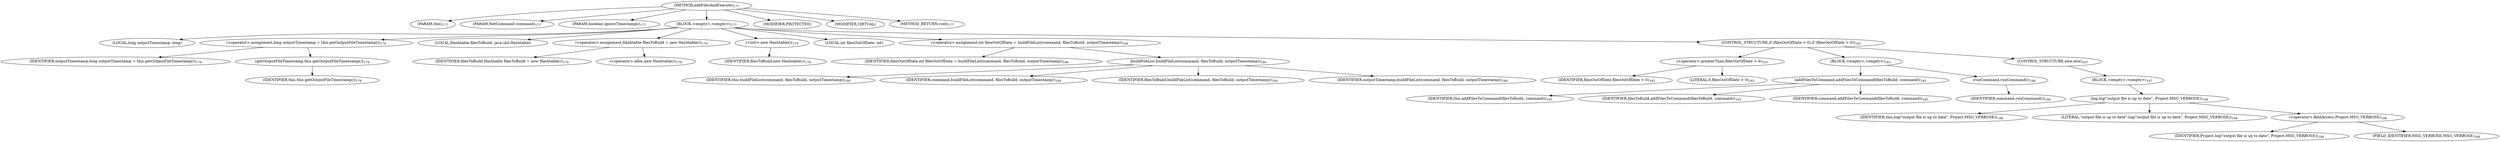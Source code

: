 digraph "addFilesAndExecute" {  
"267" [label = <(METHOD,addFilesAndExecute)<SUB>177</SUB>> ]
"24" [label = <(PARAM,this)<SUB>177</SUB>> ]
"268" [label = <(PARAM,NetCommand command)<SUB>177</SUB>> ]
"269" [label = <(PARAM,boolean ignoreTimestamps)<SUB>177</SUB>> ]
"270" [label = <(BLOCK,&lt;empty&gt;,&lt;empty&gt;)<SUB>177</SUB>> ]
"271" [label = <(LOCAL,long outputTimestamp: long)> ]
"272" [label = <(&lt;operator&gt;.assignment,long outputTimestamp = this.getOutputFileTimestamp())<SUB>178</SUB>> ]
"273" [label = <(IDENTIFIER,outputTimestamp,long outputTimestamp = this.getOutputFileTimestamp())<SUB>178</SUB>> ]
"274" [label = <(getOutputFileTimestamp,this.getOutputFileTimestamp())<SUB>178</SUB>> ]
"23" [label = <(IDENTIFIER,this,this.getOutputFileTimestamp())<SUB>178</SUB>> ]
"26" [label = <(LOCAL,Hashtable filesToBuild: java.util.Hashtable)> ]
"275" [label = <(&lt;operator&gt;.assignment,Hashtable filesToBuild = new Hashtable())<SUB>179</SUB>> ]
"276" [label = <(IDENTIFIER,filesToBuild,Hashtable filesToBuild = new Hashtable())<SUB>179</SUB>> ]
"277" [label = <(&lt;operator&gt;.alloc,new Hashtable())<SUB>179</SUB>> ]
"278" [label = <(&lt;init&gt;,new Hashtable())<SUB>179</SUB>> ]
"25" [label = <(IDENTIFIER,filesToBuild,new Hashtable())<SUB>179</SUB>> ]
"279" [label = <(LOCAL,int filesOutOfDate: int)> ]
"280" [label = <(&lt;operator&gt;.assignment,int filesOutOfDate = buildFileList(command, filesToBuild, outputTimestamp))<SUB>180</SUB>> ]
"281" [label = <(IDENTIFIER,filesOutOfDate,int filesOutOfDate = buildFileList(command, filesToBuild, outputTimestamp))<SUB>180</SUB>> ]
"282" [label = <(buildFileList,buildFileList(command, filesToBuild, outputTimestamp))<SUB>180</SUB>> ]
"27" [label = <(IDENTIFIER,this,buildFileList(command, filesToBuild, outputTimestamp))<SUB>180</SUB>> ]
"283" [label = <(IDENTIFIER,command,buildFileList(command, filesToBuild, outputTimestamp))<SUB>180</SUB>> ]
"284" [label = <(IDENTIFIER,filesToBuild,buildFileList(command, filesToBuild, outputTimestamp))<SUB>180</SUB>> ]
"285" [label = <(IDENTIFIER,outputTimestamp,buildFileList(command, filesToBuild, outputTimestamp))<SUB>180</SUB>> ]
"286" [label = <(CONTROL_STRUCTURE,if (filesOutOfDate &gt; 0),if (filesOutOfDate &gt; 0))<SUB>183</SUB>> ]
"287" [label = <(&lt;operator&gt;.greaterThan,filesOutOfDate &gt; 0)<SUB>183</SUB>> ]
"288" [label = <(IDENTIFIER,filesOutOfDate,filesOutOfDate &gt; 0)<SUB>183</SUB>> ]
"289" [label = <(LITERAL,0,filesOutOfDate &gt; 0)<SUB>183</SUB>> ]
"290" [label = <(BLOCK,&lt;empty&gt;,&lt;empty&gt;)<SUB>183</SUB>> ]
"291" [label = <(addFilesToCommand,addFilesToCommand(filesToBuild, command))<SUB>185</SUB>> ]
"28" [label = <(IDENTIFIER,this,addFilesToCommand(filesToBuild, command))<SUB>185</SUB>> ]
"292" [label = <(IDENTIFIER,filesToBuild,addFilesToCommand(filesToBuild, command))<SUB>185</SUB>> ]
"293" [label = <(IDENTIFIER,command,addFilesToCommand(filesToBuild, command))<SUB>185</SUB>> ]
"294" [label = <(runCommand,runCommand())<SUB>186</SUB>> ]
"295" [label = <(IDENTIFIER,command,runCommand())<SUB>186</SUB>> ]
"296" [label = <(CONTROL_STRUCTURE,else,else)<SUB>187</SUB>> ]
"297" [label = <(BLOCK,&lt;empty&gt;,&lt;empty&gt;)<SUB>187</SUB>> ]
"298" [label = <(log,log(&quot;output file is up to date&quot;, Project.MSG_VERBOSE))<SUB>188</SUB>> ]
"29" [label = <(IDENTIFIER,this,log(&quot;output file is up to date&quot;, Project.MSG_VERBOSE))<SUB>188</SUB>> ]
"299" [label = <(LITERAL,&quot;output file is up to date&quot;,log(&quot;output file is up to date&quot;, Project.MSG_VERBOSE))<SUB>188</SUB>> ]
"300" [label = <(&lt;operator&gt;.fieldAccess,Project.MSG_VERBOSE)<SUB>188</SUB>> ]
"301" [label = <(IDENTIFIER,Project,log(&quot;output file is up to date&quot;, Project.MSG_VERBOSE))<SUB>188</SUB>> ]
"302" [label = <(FIELD_IDENTIFIER,MSG_VERBOSE,MSG_VERBOSE)<SUB>188</SUB>> ]
"303" [label = <(MODIFIER,PROTECTED)> ]
"304" [label = <(MODIFIER,VIRTUAL)> ]
"305" [label = <(METHOD_RETURN,void)<SUB>177</SUB>> ]
  "267" -> "24" 
  "267" -> "268" 
  "267" -> "269" 
  "267" -> "270" 
  "267" -> "303" 
  "267" -> "304" 
  "267" -> "305" 
  "270" -> "271" 
  "270" -> "272" 
  "270" -> "26" 
  "270" -> "275" 
  "270" -> "278" 
  "270" -> "279" 
  "270" -> "280" 
  "270" -> "286" 
  "272" -> "273" 
  "272" -> "274" 
  "274" -> "23" 
  "275" -> "276" 
  "275" -> "277" 
  "278" -> "25" 
  "280" -> "281" 
  "280" -> "282" 
  "282" -> "27" 
  "282" -> "283" 
  "282" -> "284" 
  "282" -> "285" 
  "286" -> "287" 
  "286" -> "290" 
  "286" -> "296" 
  "287" -> "288" 
  "287" -> "289" 
  "290" -> "291" 
  "290" -> "294" 
  "291" -> "28" 
  "291" -> "292" 
  "291" -> "293" 
  "294" -> "295" 
  "296" -> "297" 
  "297" -> "298" 
  "298" -> "29" 
  "298" -> "299" 
  "298" -> "300" 
  "300" -> "301" 
  "300" -> "302" 
}
